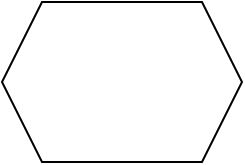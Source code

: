 <mxfile version="13.6.1" type="github">
  <diagram id="1M_zN9w_5yNfu3xsrfup" name="Page-1">
    <mxGraphModel dx="1102" dy="611" grid="1" gridSize="10" guides="1" tooltips="1" connect="1" arrows="1" fold="1" page="1" pageScale="1" pageWidth="850" pageHeight="1100" math="0" shadow="0">
      <root>
        <mxCell id="0" />
        <mxCell id="1" parent="0" />
        <mxCell id="AQl_kSmrogJZL-bQeT---1" value="" style="shape=hexagon;perimeter=hexagonPerimeter2;whiteSpace=wrap;html=1;fixedSize=1;" vertex="1" parent="1">
          <mxGeometry x="360" y="270" width="120" height="80" as="geometry" />
        </mxCell>
      </root>
    </mxGraphModel>
  </diagram>
</mxfile>
